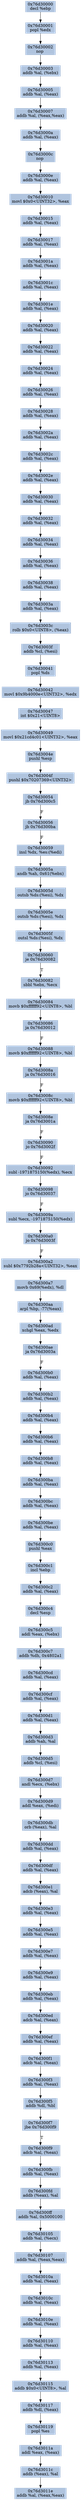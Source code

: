 digraph G {
node[shape=rectangle,style=filled,fillcolor=lightsteelblue,color=lightsteelblue]
bgcolor="transparent"
a0x76d30000decl_ebp[label="0x76d30000\ndecl %ebp"];
a0x76d30001popl_edx[label="0x76d30001\npopl %edx"];
a0x76d30002nop_[label="0x76d30002\nnop "];
a0x76d30003addb_al_ebx_[label="0x76d30003\naddb %al, (%ebx)"];
a0x76d30005addb_al_eax_[label="0x76d30005\naddb %al, (%eax)"];
a0x76d30007addb_al_eaxeax_[label="0x76d30007\naddb %al, (%eax,%eax)"];
a0x76d3000aaddb_al_eax_[label="0x76d3000a\naddb %al, (%eax)"];
a0x76d3000cnop_[label="0x76d3000c\nnop "];
a0x76d3000eaddb_al_eax_[label="0x76d3000e\naddb %al, (%eax)"];
a0x76d30010movl_0x0UINT32_eax[label="0x76d30010\nmovl $0x0<UINT32>, %eax"];
a0x76d30015addb_al_eax_[label="0x76d30015\naddb %al, (%eax)"];
a0x76d30017addb_al_eax_[label="0x76d30017\naddb %al, (%eax)"];
a0x76d3001aaddb_al_eax_[label="0x76d3001a\naddb %al, (%eax)"];
a0x76d3001caddb_al_eax_[label="0x76d3001c\naddb %al, (%eax)"];
a0x76d3001eaddb_al_eax_[label="0x76d3001e\naddb %al, (%eax)"];
a0x76d30020addb_al_eax_[label="0x76d30020\naddb %al, (%eax)"];
a0x76d30022addb_al_eax_[label="0x76d30022\naddb %al, (%eax)"];
a0x76d30024addb_al_eax_[label="0x76d30024\naddb %al, (%eax)"];
a0x76d30026addb_al_eax_[label="0x76d30026\naddb %al, (%eax)"];
a0x76d30028addb_al_eax_[label="0x76d30028\naddb %al, (%eax)"];
a0x76d3002aaddb_al_eax_[label="0x76d3002a\naddb %al, (%eax)"];
a0x76d3002caddb_al_eax_[label="0x76d3002c\naddb %al, (%eax)"];
a0x76d3002eaddb_al_eax_[label="0x76d3002e\naddb %al, (%eax)"];
a0x76d30030addb_al_eax_[label="0x76d30030\naddb %al, (%eax)"];
a0x76d30032addb_al_eax_[label="0x76d30032\naddb %al, (%eax)"];
a0x76d30034addb_al_eax_[label="0x76d30034\naddb %al, (%eax)"];
a0x76d30036addb_al_eax_[label="0x76d30036\naddb %al, (%eax)"];
a0x76d30038addb_al_eax_[label="0x76d30038\naddb %al, (%eax)"];
a0x76d3003aaddb_al_eax_[label="0x76d3003a\naddb %al, (%eax)"];
a0x76d3003crolb_0x0UINT8_eax_[label="0x76d3003c\nrolb $0x0<UINT8>, (%eax)"];
a0x76d3003faddb_cl_esi_[label="0x76d3003f\naddb %cl, (%esi)"];
a0x76d30041popl_ds[label="0x76d30041\npopl %ds"];
a0x76d30042movl_0x9b4000eUINT32_edx[label="0x76d30042\nmovl $0x9b4000e<UINT32>, %edx"];
a0x76d30047int_0x21UINT8[label="0x76d30047\nint $0x21<UINT8>"];
a0x76d30049movl_0x21cd4c01UINT32_eax[label="0x76d30049\nmovl $0x21cd4c01<UINT32>, %eax"];
a0x76d3004epushl_esp[label="0x76d3004e\npushl %esp"];
a0x76d3004fpushl_0x70207369UINT32[label="0x76d3004f\npushl $0x70207369<UINT32>"];
a0x76d30054jb_0x76d300c5[label="0x76d30054\njb 0x76d300c5"];
a0x76d30056jb_0x76d300ba[label="0x76d30056\njb 0x76d300ba"];
a0x76d30059insl_dx_es_edi_[label="0x76d30059\ninsl %dx, %es:(%edi)"];
a0x76d3005aandb_ah_0x61ebx_[label="0x76d3005a\nandb %ah, 0x61(%ebx)"];
a0x76d3005doutsb_ds_esi__dx[label="0x76d3005d\noutsb %ds:(%esi), %dx"];
a0x76d3005eoutsb_ds_esi__dx[label="0x76d3005e\noutsb %ds:(%esi), %dx"];
a0x76d3005foutsl_ds_esi__dx[label="0x76d3005f\noutsl %ds:(%esi), %dx"];
a0x76d30060je_0x76d30082[label="0x76d30060\nje 0x76d30082"];
a0x76d30082sbbl_ebx_ecx[label="0x76d30082\nsbbl %ebx, %ecx"];
a0x76d30084movb_0xffffff92UINT8_bl[label="0x76d30084\nmovb $0xffffff92<UINT8>, %bl"];
a0x76d30086ja_0x76d30012[label="0x76d30086\nja 0x76d30012"];
a0x76d30088movb_0xffffff92UINT8_bl[label="0x76d30088\nmovb $0xffffff92<UINT8>, %bl"];
a0x76d3008aja_0x76d30016[label="0x76d3008a\nja 0x76d30016"];
a0x76d3008cmovb_0xffffff92UINT8_bl[label="0x76d3008c\nmovb $0xffffff92<UINT8>, %bl"];
a0x76d3008eja_0x76d3001a[label="0x76d3008e\nja 0x76d3001a"];
a0x76d30090jo_0x76d3002f[label="0x76d30090\njo 0x76d3002f"];
a0x76d30092subl__1971875150edx__ecx[label="0x76d30092\nsubl -1971875150(%edx), %ecx"];
a0x76d30098jo_0x76d30037[label="0x76d30098\njo 0x76d30037"];
a0x76d3009asubl_ecx__1971875150edx_[label="0x76d3009a\nsubl %ecx, -1971875150(%edx)"];
a0x76d300a0jo_0x76d3003f[label="0x76d300a0\njo 0x76d3003f"];
a0x76d300a2subl_0x7792b28aUINT32_eax[label="0x76d300a2\nsubl $0x7792b28a<UINT32>, %eax"];
a0x76d300a7movb_0x69edx__dl[label="0x76d300a7\nmovb 0x69(%edx), %dl"];
a0x76d300aaarpl_bp__77eax_[label="0x76d300aa\narpl %bp, -77(%eax)"];
a0x76d300adxchgl_eax_edx[label="0x76d300ad\nxchgl %eax, %edx"];
a0x76d300aeja_0x76d3003a[label="0x76d300ae\nja 0x76d3003a"];
a0x76d300b0addb_al_eax_[label="0x76d300b0\naddb %al, (%eax)"];
a0x76d300b2addb_al_eax_[label="0x76d300b2\naddb %al, (%eax)"];
a0x76d300b4addb_al_eax_[label="0x76d300b4\naddb %al, (%eax)"];
a0x76d300b6addb_al_eax_[label="0x76d300b6\naddb %al, (%eax)"];
a0x76d300b8addb_al_eax_[label="0x76d300b8\naddb %al, (%eax)"];
a0x76d300baaddb_al_eax_[label="0x76d300ba\naddb %al, (%eax)"];
a0x76d300bcaddb_al_eax_[label="0x76d300bc\naddb %al, (%eax)"];
a0x76d300beaddb_al_eax_[label="0x76d300be\naddb %al, (%eax)"];
a0x76d300c0pushl_eax[label="0x76d300c0\npushl %eax"];
a0x76d300c1incl_ebp[label="0x76d300c1\nincl %ebp"];
a0x76d300c2addb_al_eax_[label="0x76d300c2\naddb %al, (%eax)"];
a0x76d300c4decl_esp[label="0x76d300c4\ndecl %esp"];
a0x76d300c5addl_eax_ebx_[label="0x76d300c5\naddl %eax, (%ebx)"];
a0x76d300c7addb_dh_0x4802a1[label="0x76d300c7\naddb %dh, 0x4802a1"];
a0x76d300cdaddb_al_eax_[label="0x76d300cd\naddb %al, (%eax)"];
a0x76d300cfaddb_al_eax_[label="0x76d300cf\naddb %al, (%eax)"];
a0x76d300d1addb_al_eax_[label="0x76d300d1\naddb %al, (%eax)"];
a0x76d300d3addb_ah_al[label="0x76d300d3\naddb %ah, %al"];
a0x76d300d5addb_cl_esi_[label="0x76d300d5\naddb %cl, (%esi)"];
a0x76d300d7andl_ecx_ebx_[label="0x76d300d7\nandl %ecx, (%ebx)"];
a0x76d300d9addl_eax_edi_[label="0x76d300d9\naddl %eax, (%edi)"];
a0x76d300dborb_eax__al[label="0x76d300db\norb (%eax), %al"];
a0x76d300ddaddb_al_eax_[label="0x76d300dd\naddb %al, (%eax)"];
a0x76d300dfaddb_al_eax_[label="0x76d300df\naddb %al, (%eax)"];
a0x76d300e1adcb_eax__al[label="0x76d300e1\nadcb (%eax), %al"];
a0x76d300e3addb_al_eax_[label="0x76d300e3\naddb %al, (%eax)"];
a0x76d300e5addb_al_eax_[label="0x76d300e5\naddb %al, (%eax)"];
a0x76d300e7addb_al_eax_[label="0x76d300e7\naddb %al, (%eax)"];
a0x76d300e9addb_al_eax_[label="0x76d300e9\naddb %al, (%eax)"];
a0x76d300ebaddb_al_eax_[label="0x76d300eb\naddb %al, (%eax)"];
a0x76d300edadcb_al_eax_[label="0x76d300ed\nadcb %al, (%eax)"];
a0x76d300efaddb_al_eax_[label="0x76d300ef\naddb %al, (%eax)"];
a0x76d300f1adcb_al_eax_[label="0x76d300f1\nadcb %al, (%eax)"];
a0x76d300f3addb_al_eax_[label="0x76d300f3\naddb %al, (%eax)"];
a0x76d300f5addb_dl_bl[label="0x76d300f5\naddb %dl, %bl"];
a0x76d300f7jbe_0x76d300f9[label="0x76d300f7\njbe 0x76d300f9"];
a0x76d300f9adcb_al_eax_[label="0x76d300f9\nadcb %al, (%eax)"];
a0x76d300fbaddb_al_eax_[label="0x76d300fb\naddb %al, (%eax)"];
a0x76d300fdaddb_eax__al[label="0x76d300fd\naddb (%eax), %al"];
a0x76d300ffaddb_al_0x5000100[label="0x76d300ff\naddb %al, 0x5000100"];
a0x76d30105addb_al_ecx_[label="0x76d30105\naddb %al, (%ecx)"];
a0x76d30107addb_al_eaxeax_[label="0x76d30107\naddb %al, (%eax,%eax)"];
a0x76d3010aaddb_al_eax_[label="0x76d3010a\naddb %al, (%eax)"];
a0x76d3010caddb_al_eax_[label="0x76d3010c\naddb %al, (%eax)"];
a0x76d3010eaddb_al_eax_[label="0x76d3010e\naddb %al, (%eax)"];
a0x76d30110addb_al_eax_[label="0x76d30110\naddb %al, (%eax)"];
a0x76d30113addb_al_eax_[label="0x76d30113\naddb %al, (%eax)"];
a0x76d30115addb_0x0UINT8_al[label="0x76d30115\naddb $0x0<UINT8>, %al"];
a0x76d30117addb_dl_eax_[label="0x76d30117\naddb %dl, (%eax)"];
a0x76d30119popl_es[label="0x76d30119\npopl %es"];
a0x76d3011aaddl_eax_eax_[label="0x76d3011a\naddl %eax, (%eax)"];
a0x76d3011caddb_eax__al[label="0x76d3011c\naddb (%eax), %al"];
a0x76d3011eaddb_al_eaxeax_[label="0x76d3011e\naddb %al, (%eax,%eax)"];
a0x76d30000decl_ebp -> a0x76d30001popl_edx [color="#000000"];
a0x76d30001popl_edx -> a0x76d30002nop_ [color="#000000"];
a0x76d30002nop_ -> a0x76d30003addb_al_ebx_ [color="#000000"];
a0x76d30003addb_al_ebx_ -> a0x76d30005addb_al_eax_ [color="#000000"];
a0x76d30005addb_al_eax_ -> a0x76d30007addb_al_eaxeax_ [color="#000000"];
a0x76d30007addb_al_eaxeax_ -> a0x76d3000aaddb_al_eax_ [color="#000000"];
a0x76d3000aaddb_al_eax_ -> a0x76d3000cnop_ [color="#000000"];
a0x76d3000cnop_ -> a0x76d3000eaddb_al_eax_ [color="#000000"];
a0x76d3000eaddb_al_eax_ -> a0x76d30010movl_0x0UINT32_eax [color="#000000"];
a0x76d30010movl_0x0UINT32_eax -> a0x76d30015addb_al_eax_ [color="#000000"];
a0x76d30015addb_al_eax_ -> a0x76d30017addb_al_eax_ [color="#000000"];
a0x76d30017addb_al_eax_ -> a0x76d3001aaddb_al_eax_ [color="#000000"];
a0x76d3001aaddb_al_eax_ -> a0x76d3001caddb_al_eax_ [color="#000000"];
a0x76d3001caddb_al_eax_ -> a0x76d3001eaddb_al_eax_ [color="#000000"];
a0x76d3001eaddb_al_eax_ -> a0x76d30020addb_al_eax_ [color="#000000"];
a0x76d30020addb_al_eax_ -> a0x76d30022addb_al_eax_ [color="#000000"];
a0x76d30022addb_al_eax_ -> a0x76d30024addb_al_eax_ [color="#000000"];
a0x76d30024addb_al_eax_ -> a0x76d30026addb_al_eax_ [color="#000000"];
a0x76d30026addb_al_eax_ -> a0x76d30028addb_al_eax_ [color="#000000"];
a0x76d30028addb_al_eax_ -> a0x76d3002aaddb_al_eax_ [color="#000000"];
a0x76d3002aaddb_al_eax_ -> a0x76d3002caddb_al_eax_ [color="#000000"];
a0x76d3002caddb_al_eax_ -> a0x76d3002eaddb_al_eax_ [color="#000000"];
a0x76d3002eaddb_al_eax_ -> a0x76d30030addb_al_eax_ [color="#000000"];
a0x76d30030addb_al_eax_ -> a0x76d30032addb_al_eax_ [color="#000000"];
a0x76d30032addb_al_eax_ -> a0x76d30034addb_al_eax_ [color="#000000"];
a0x76d30034addb_al_eax_ -> a0x76d30036addb_al_eax_ [color="#000000"];
a0x76d30036addb_al_eax_ -> a0x76d30038addb_al_eax_ [color="#000000"];
a0x76d30038addb_al_eax_ -> a0x76d3003aaddb_al_eax_ [color="#000000"];
a0x76d3003aaddb_al_eax_ -> a0x76d3003crolb_0x0UINT8_eax_ [color="#000000"];
a0x76d3003crolb_0x0UINT8_eax_ -> a0x76d3003faddb_cl_esi_ [color="#000000"];
a0x76d3003faddb_cl_esi_ -> a0x76d30041popl_ds [color="#000000"];
a0x76d30041popl_ds -> a0x76d30042movl_0x9b4000eUINT32_edx [color="#000000"];
a0x76d30042movl_0x9b4000eUINT32_edx -> a0x76d30047int_0x21UINT8 [color="#000000"];
a0x76d30047int_0x21UINT8 -> a0x76d30049movl_0x21cd4c01UINT32_eax [color="#000000"];
a0x76d30049movl_0x21cd4c01UINT32_eax -> a0x76d3004epushl_esp [color="#000000"];
a0x76d3004epushl_esp -> a0x76d3004fpushl_0x70207369UINT32 [color="#000000"];
a0x76d3004fpushl_0x70207369UINT32 -> a0x76d30054jb_0x76d300c5 [color="#000000"];
a0x76d30054jb_0x76d300c5 -> a0x76d30056jb_0x76d300ba [color="#000000",label="F"];
a0x76d30056jb_0x76d300ba -> a0x76d30059insl_dx_es_edi_ [color="#000000",label="F"];
a0x76d30059insl_dx_es_edi_ -> a0x76d3005aandb_ah_0x61ebx_ [color="#000000"];
a0x76d3005aandb_ah_0x61ebx_ -> a0x76d3005doutsb_ds_esi__dx [color="#000000"];
a0x76d3005doutsb_ds_esi__dx -> a0x76d3005eoutsb_ds_esi__dx [color="#000000"];
a0x76d3005eoutsb_ds_esi__dx -> a0x76d3005foutsl_ds_esi__dx [color="#000000"];
a0x76d3005foutsl_ds_esi__dx -> a0x76d30060je_0x76d30082 [color="#000000"];
a0x76d30060je_0x76d30082 -> a0x76d30082sbbl_ebx_ecx [color="#000000",label="T"];
a0x76d30082sbbl_ebx_ecx -> a0x76d30084movb_0xffffff92UINT8_bl [color="#000000"];
a0x76d30084movb_0xffffff92UINT8_bl -> a0x76d30086ja_0x76d30012 [color="#000000"];
a0x76d30086ja_0x76d30012 -> a0x76d30088movb_0xffffff92UINT8_bl [color="#000000",label="F"];
a0x76d30088movb_0xffffff92UINT8_bl -> a0x76d3008aja_0x76d30016 [color="#000000"];
a0x76d3008aja_0x76d30016 -> a0x76d3008cmovb_0xffffff92UINT8_bl [color="#000000",label="F"];
a0x76d3008cmovb_0xffffff92UINT8_bl -> a0x76d3008eja_0x76d3001a [color="#000000"];
a0x76d3008eja_0x76d3001a -> a0x76d30090jo_0x76d3002f [color="#000000",label="F"];
a0x76d30090jo_0x76d3002f -> a0x76d30092subl__1971875150edx__ecx [color="#000000",label="F"];
a0x76d30092subl__1971875150edx__ecx -> a0x76d30098jo_0x76d30037 [color="#000000"];
a0x76d30098jo_0x76d30037 -> a0x76d3009asubl_ecx__1971875150edx_ [color="#000000",label="F"];
a0x76d3009asubl_ecx__1971875150edx_ -> a0x76d300a0jo_0x76d3003f [color="#000000"];
a0x76d300a0jo_0x76d3003f -> a0x76d300a2subl_0x7792b28aUINT32_eax [color="#000000",label="F"];
a0x76d300a2subl_0x7792b28aUINT32_eax -> a0x76d300a7movb_0x69edx__dl [color="#000000"];
a0x76d300a7movb_0x69edx__dl -> a0x76d300aaarpl_bp__77eax_ [color="#000000"];
a0x76d300aaarpl_bp__77eax_ -> a0x76d300adxchgl_eax_edx [color="#000000"];
a0x76d300adxchgl_eax_edx -> a0x76d300aeja_0x76d3003a [color="#000000"];
a0x76d300aeja_0x76d3003a -> a0x76d300b0addb_al_eax_ [color="#000000",label="F"];
a0x76d300b0addb_al_eax_ -> a0x76d300b2addb_al_eax_ [color="#000000"];
a0x76d300b2addb_al_eax_ -> a0x76d300b4addb_al_eax_ [color="#000000"];
a0x76d300b4addb_al_eax_ -> a0x76d300b6addb_al_eax_ [color="#000000"];
a0x76d300b6addb_al_eax_ -> a0x76d300b8addb_al_eax_ [color="#000000"];
a0x76d300b8addb_al_eax_ -> a0x76d300baaddb_al_eax_ [color="#000000"];
a0x76d300baaddb_al_eax_ -> a0x76d300bcaddb_al_eax_ [color="#000000"];
a0x76d300bcaddb_al_eax_ -> a0x76d300beaddb_al_eax_ [color="#000000"];
a0x76d300beaddb_al_eax_ -> a0x76d300c0pushl_eax [color="#000000"];
a0x76d300c0pushl_eax -> a0x76d300c1incl_ebp [color="#000000"];
a0x76d300c1incl_ebp -> a0x76d300c2addb_al_eax_ [color="#000000"];
a0x76d300c2addb_al_eax_ -> a0x76d300c4decl_esp [color="#000000"];
a0x76d300c4decl_esp -> a0x76d300c5addl_eax_ebx_ [color="#000000"];
a0x76d300c5addl_eax_ebx_ -> a0x76d300c7addb_dh_0x4802a1 [color="#000000"];
a0x76d300c7addb_dh_0x4802a1 -> a0x76d300cdaddb_al_eax_ [color="#000000"];
a0x76d300cdaddb_al_eax_ -> a0x76d300cfaddb_al_eax_ [color="#000000"];
a0x76d300cfaddb_al_eax_ -> a0x76d300d1addb_al_eax_ [color="#000000"];
a0x76d300d1addb_al_eax_ -> a0x76d300d3addb_ah_al [color="#000000"];
a0x76d300d3addb_ah_al -> a0x76d300d5addb_cl_esi_ [color="#000000"];
a0x76d300d5addb_cl_esi_ -> a0x76d300d7andl_ecx_ebx_ [color="#000000"];
a0x76d300d7andl_ecx_ebx_ -> a0x76d300d9addl_eax_edi_ [color="#000000"];
a0x76d300d9addl_eax_edi_ -> a0x76d300dborb_eax__al [color="#000000"];
a0x76d300dborb_eax__al -> a0x76d300ddaddb_al_eax_ [color="#000000"];
a0x76d300ddaddb_al_eax_ -> a0x76d300dfaddb_al_eax_ [color="#000000"];
a0x76d300dfaddb_al_eax_ -> a0x76d300e1adcb_eax__al [color="#000000"];
a0x76d300e1adcb_eax__al -> a0x76d300e3addb_al_eax_ [color="#000000"];
a0x76d300e3addb_al_eax_ -> a0x76d300e5addb_al_eax_ [color="#000000"];
a0x76d300e5addb_al_eax_ -> a0x76d300e7addb_al_eax_ [color="#000000"];
a0x76d300e7addb_al_eax_ -> a0x76d300e9addb_al_eax_ [color="#000000"];
a0x76d300e9addb_al_eax_ -> a0x76d300ebaddb_al_eax_ [color="#000000"];
a0x76d300ebaddb_al_eax_ -> a0x76d300edadcb_al_eax_ [color="#000000"];
a0x76d300edadcb_al_eax_ -> a0x76d300efaddb_al_eax_ [color="#000000"];
a0x76d300efaddb_al_eax_ -> a0x76d300f1adcb_al_eax_ [color="#000000"];
a0x76d300f1adcb_al_eax_ -> a0x76d300f3addb_al_eax_ [color="#000000"];
a0x76d300f3addb_al_eax_ -> a0x76d300f5addb_dl_bl [color="#000000"];
a0x76d300f5addb_dl_bl -> a0x76d300f7jbe_0x76d300f9 [color="#000000"];
a0x76d300f7jbe_0x76d300f9 -> a0x76d300f9adcb_al_eax_ [color="#000000",label="T"];
a0x76d300f9adcb_al_eax_ -> a0x76d300fbaddb_al_eax_ [color="#000000"];
a0x76d300fbaddb_al_eax_ -> a0x76d300fdaddb_eax__al [color="#000000"];
a0x76d300fdaddb_eax__al -> a0x76d300ffaddb_al_0x5000100 [color="#000000"];
a0x76d300ffaddb_al_0x5000100 -> a0x76d30105addb_al_ecx_ [color="#000000"];
a0x76d30105addb_al_ecx_ -> a0x76d30107addb_al_eaxeax_ [color="#000000"];
a0x76d30107addb_al_eaxeax_ -> a0x76d3010aaddb_al_eax_ [color="#000000"];
a0x76d3010aaddb_al_eax_ -> a0x76d3010caddb_al_eax_ [color="#000000"];
a0x76d3010caddb_al_eax_ -> a0x76d3010eaddb_al_eax_ [color="#000000"];
a0x76d3010eaddb_al_eax_ -> a0x76d30110addb_al_eax_ [color="#000000"];
a0x76d30110addb_al_eax_ -> a0x76d30113addb_al_eax_ [color="#000000"];
a0x76d30113addb_al_eax_ -> a0x76d30115addb_0x0UINT8_al [color="#000000"];
a0x76d30115addb_0x0UINT8_al -> a0x76d30117addb_dl_eax_ [color="#000000"];
a0x76d30117addb_dl_eax_ -> a0x76d30119popl_es [color="#000000"];
a0x76d30119popl_es -> a0x76d3011aaddl_eax_eax_ [color="#000000"];
a0x76d3011aaddl_eax_eax_ -> a0x76d3011caddb_eax__al [color="#000000"];
a0x76d3011caddb_eax__al -> a0x76d3011eaddb_al_eaxeax_ [color="#000000"];
}
